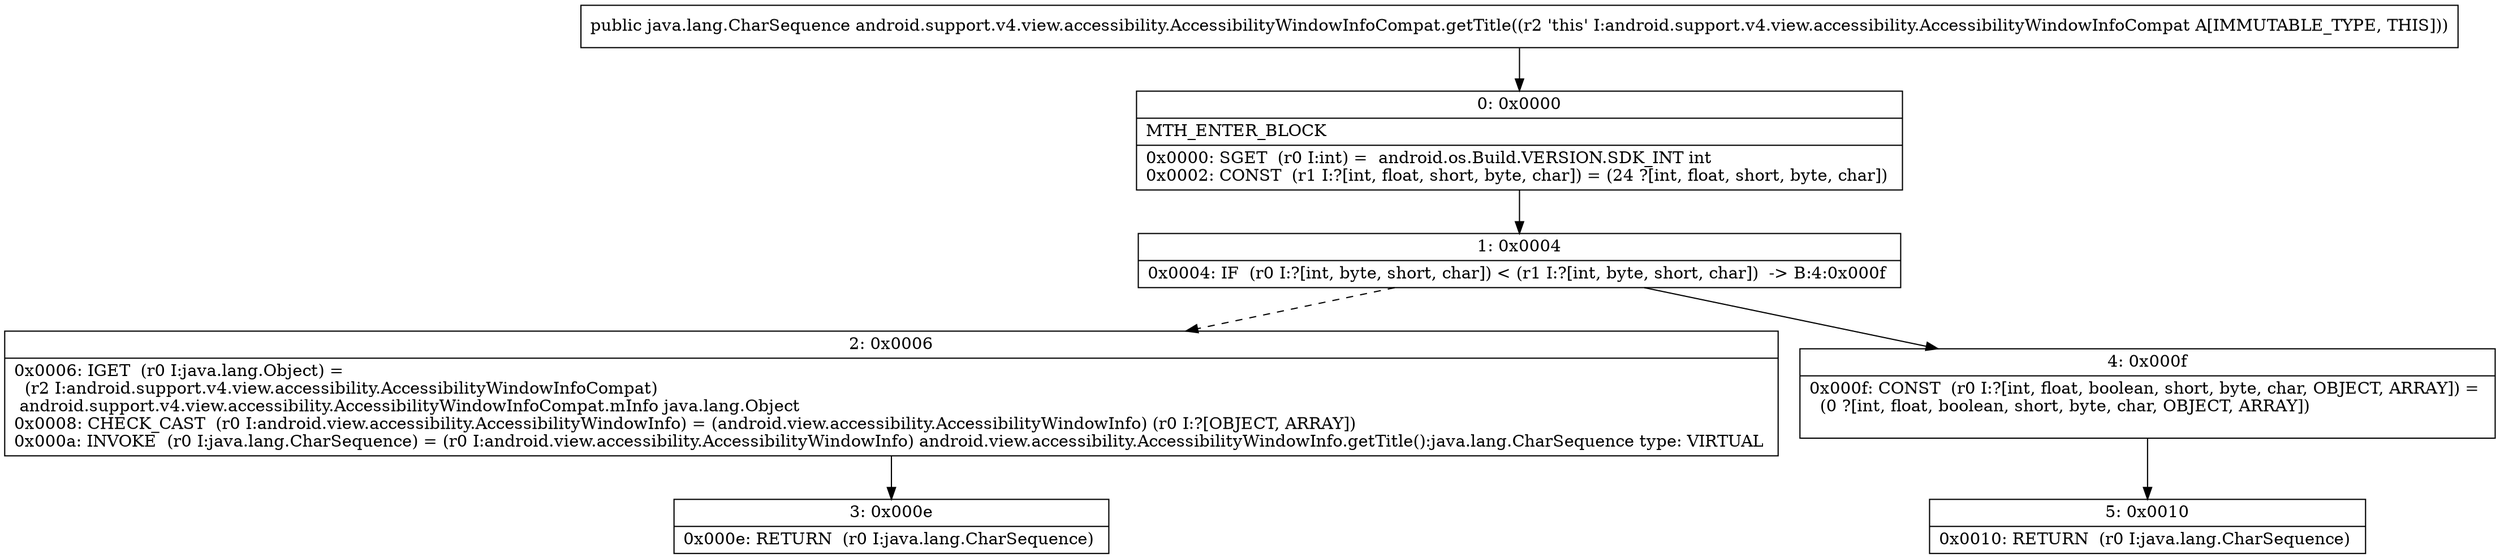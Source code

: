digraph "CFG forandroid.support.v4.view.accessibility.AccessibilityWindowInfoCompat.getTitle()Ljava\/lang\/CharSequence;" {
Node_0 [shape=record,label="{0\:\ 0x0000|MTH_ENTER_BLOCK\l|0x0000: SGET  (r0 I:int) =  android.os.Build.VERSION.SDK_INT int \l0x0002: CONST  (r1 I:?[int, float, short, byte, char]) = (24 ?[int, float, short, byte, char]) \l}"];
Node_1 [shape=record,label="{1\:\ 0x0004|0x0004: IF  (r0 I:?[int, byte, short, char]) \< (r1 I:?[int, byte, short, char])  \-\> B:4:0x000f \l}"];
Node_2 [shape=record,label="{2\:\ 0x0006|0x0006: IGET  (r0 I:java.lang.Object) = \l  (r2 I:android.support.v4.view.accessibility.AccessibilityWindowInfoCompat)\l android.support.v4.view.accessibility.AccessibilityWindowInfoCompat.mInfo java.lang.Object \l0x0008: CHECK_CAST  (r0 I:android.view.accessibility.AccessibilityWindowInfo) = (android.view.accessibility.AccessibilityWindowInfo) (r0 I:?[OBJECT, ARRAY]) \l0x000a: INVOKE  (r0 I:java.lang.CharSequence) = (r0 I:android.view.accessibility.AccessibilityWindowInfo) android.view.accessibility.AccessibilityWindowInfo.getTitle():java.lang.CharSequence type: VIRTUAL \l}"];
Node_3 [shape=record,label="{3\:\ 0x000e|0x000e: RETURN  (r0 I:java.lang.CharSequence) \l}"];
Node_4 [shape=record,label="{4\:\ 0x000f|0x000f: CONST  (r0 I:?[int, float, boolean, short, byte, char, OBJECT, ARRAY]) = \l  (0 ?[int, float, boolean, short, byte, char, OBJECT, ARRAY])\l \l}"];
Node_5 [shape=record,label="{5\:\ 0x0010|0x0010: RETURN  (r0 I:java.lang.CharSequence) \l}"];
MethodNode[shape=record,label="{public java.lang.CharSequence android.support.v4.view.accessibility.AccessibilityWindowInfoCompat.getTitle((r2 'this' I:android.support.v4.view.accessibility.AccessibilityWindowInfoCompat A[IMMUTABLE_TYPE, THIS])) }"];
MethodNode -> Node_0;
Node_0 -> Node_1;
Node_1 -> Node_2[style=dashed];
Node_1 -> Node_4;
Node_2 -> Node_3;
Node_4 -> Node_5;
}


